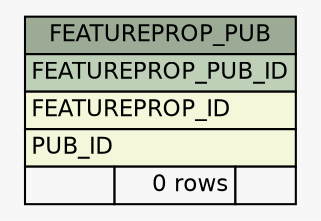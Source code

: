 // dot 2.38.0 on Windows 10 10.0
// SchemaSpy rev Unknown
digraph "FEATUREPROP_PUB" {
  graph [
    rankdir="RL"
    bgcolor="#f7f7f7"
    nodesep="0.18"
    ranksep="0.46"
    fontname="Helvetica"
    fontsize="11"
  ];
  node [
    fontname="Helvetica"
    fontsize="11"
    shape="plaintext"
  ];
  edge [
    arrowsize="0.8"
  ];
  "FEATUREPROP_PUB" [
    label=<
    <TABLE BORDER="0" CELLBORDER="1" CELLSPACING="0" BGCOLOR="#ffffff">
      <TR><TD COLSPAN="3" BGCOLOR="#9bab96" ALIGN="CENTER">FEATUREPROP_PUB</TD></TR>
      <TR><TD PORT="FEATUREPROP_PUB_ID" COLSPAN="3" BGCOLOR="#bed1b8" ALIGN="LEFT">FEATUREPROP_PUB_ID</TD></TR>
      <TR><TD PORT="FEATUREPROP_ID" COLSPAN="3" BGCOLOR="#f4f7da" ALIGN="LEFT">FEATUREPROP_ID</TD></TR>
      <TR><TD PORT="PUB_ID" COLSPAN="3" BGCOLOR="#f4f7da" ALIGN="LEFT">PUB_ID</TD></TR>
      <TR><TD ALIGN="LEFT" BGCOLOR="#f7f7f7">  </TD><TD ALIGN="RIGHT" BGCOLOR="#f7f7f7">0 rows</TD><TD ALIGN="RIGHT" BGCOLOR="#f7f7f7">  </TD></TR>
    </TABLE>>
    URL="tables/FEATUREPROP_PUB.html"
    tooltip="FEATUREPROP_PUB"
  ];
}

